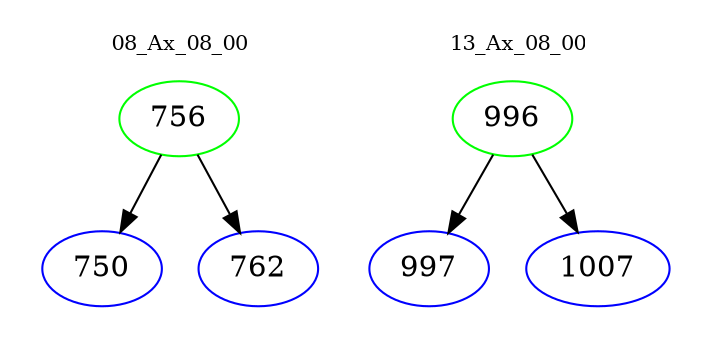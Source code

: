 digraph{
subgraph cluster_0 {
color = white
label = "08_Ax_08_00";
fontsize=10;
T0_756 [label="756", color="green"]
T0_756 -> T0_750 [color="black"]
T0_750 [label="750", color="blue"]
T0_756 -> T0_762 [color="black"]
T0_762 [label="762", color="blue"]
}
subgraph cluster_1 {
color = white
label = "13_Ax_08_00";
fontsize=10;
T1_996 [label="996", color="green"]
T1_996 -> T1_997 [color="black"]
T1_997 [label="997", color="blue"]
T1_996 -> T1_1007 [color="black"]
T1_1007 [label="1007", color="blue"]
}
}
